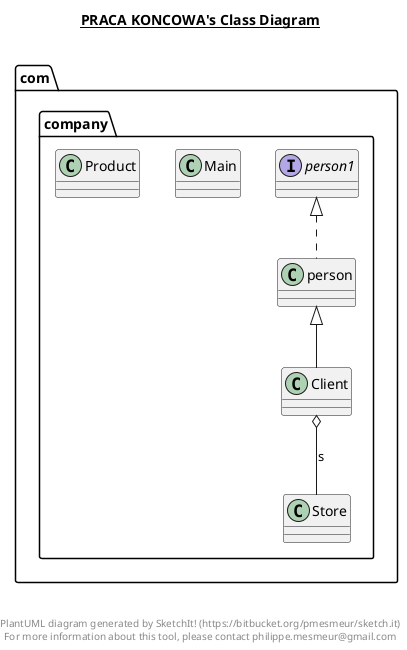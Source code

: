 @startuml

title __PRACA KONCOWA's Class Diagram__\n

  namespace com.company {
    class com.company.Client {
    }
  }
  

  namespace com.company {
    class com.company.Main {
    }
  }
  

  namespace com.company {
    class com.company.Product {
    }
  }
  

  namespace com.company {
    class com.company.Store {
    }
  }
  

  namespace com.company {
    class com.company.person {
    }
  }
  

  namespace com.company {
    interface com.company.person1 {
    }
  }
  

  com.company.Client -up-|> com.company.person
  com.company.Client o-- com.company.Store.Cart : cart
  com.company.Client o-- com.company.Store : s
  com.company.person .up.|> com.company.person1


right footer


PlantUML diagram generated by SketchIt! (https://bitbucket.org/pmesmeur/sketch.it)
For more information about this tool, please contact philippe.mesmeur@gmail.com
endfooter

@enduml
